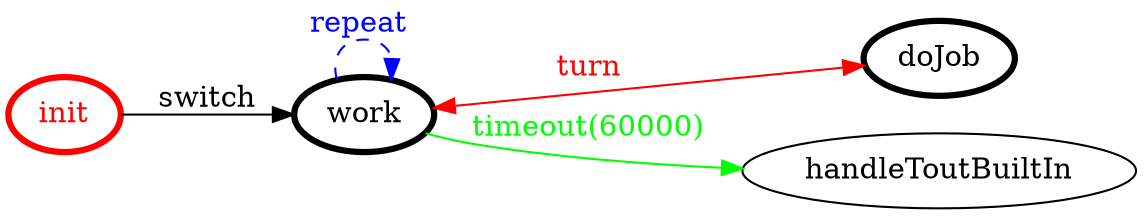 /*
*
* A GraphViz DOT FSM description 
* Please use a GraphViz visualizer (like http://www.webgraphviz.com)
*  
*/

digraph finite_state_machine {
	rankdir=LR
	size="8,5"
	
	init [ color = red ][ fontcolor = red ][ penwidth = 3 ]
	work [ color = black ][ fontcolor = black ][ penwidth = 3 ]
	doJob [ color = black ][ fontcolor = black ][ penwidth = 3 ]
	
	work -> doJob [ label = "turn" ][ color = red ][ fontcolor = red ][ dir = both ]
	work -> handleToutBuiltIn [ label = "timeout(60000)" ][ color = green ][ fontcolor = green ]
	work -> work [ label = "repeat "][ style = dashed ][ color = blue ][ fontcolor = blue ]
	init -> work [ label = "switch" ][ color = black ][ fontcolor = black ]
}
